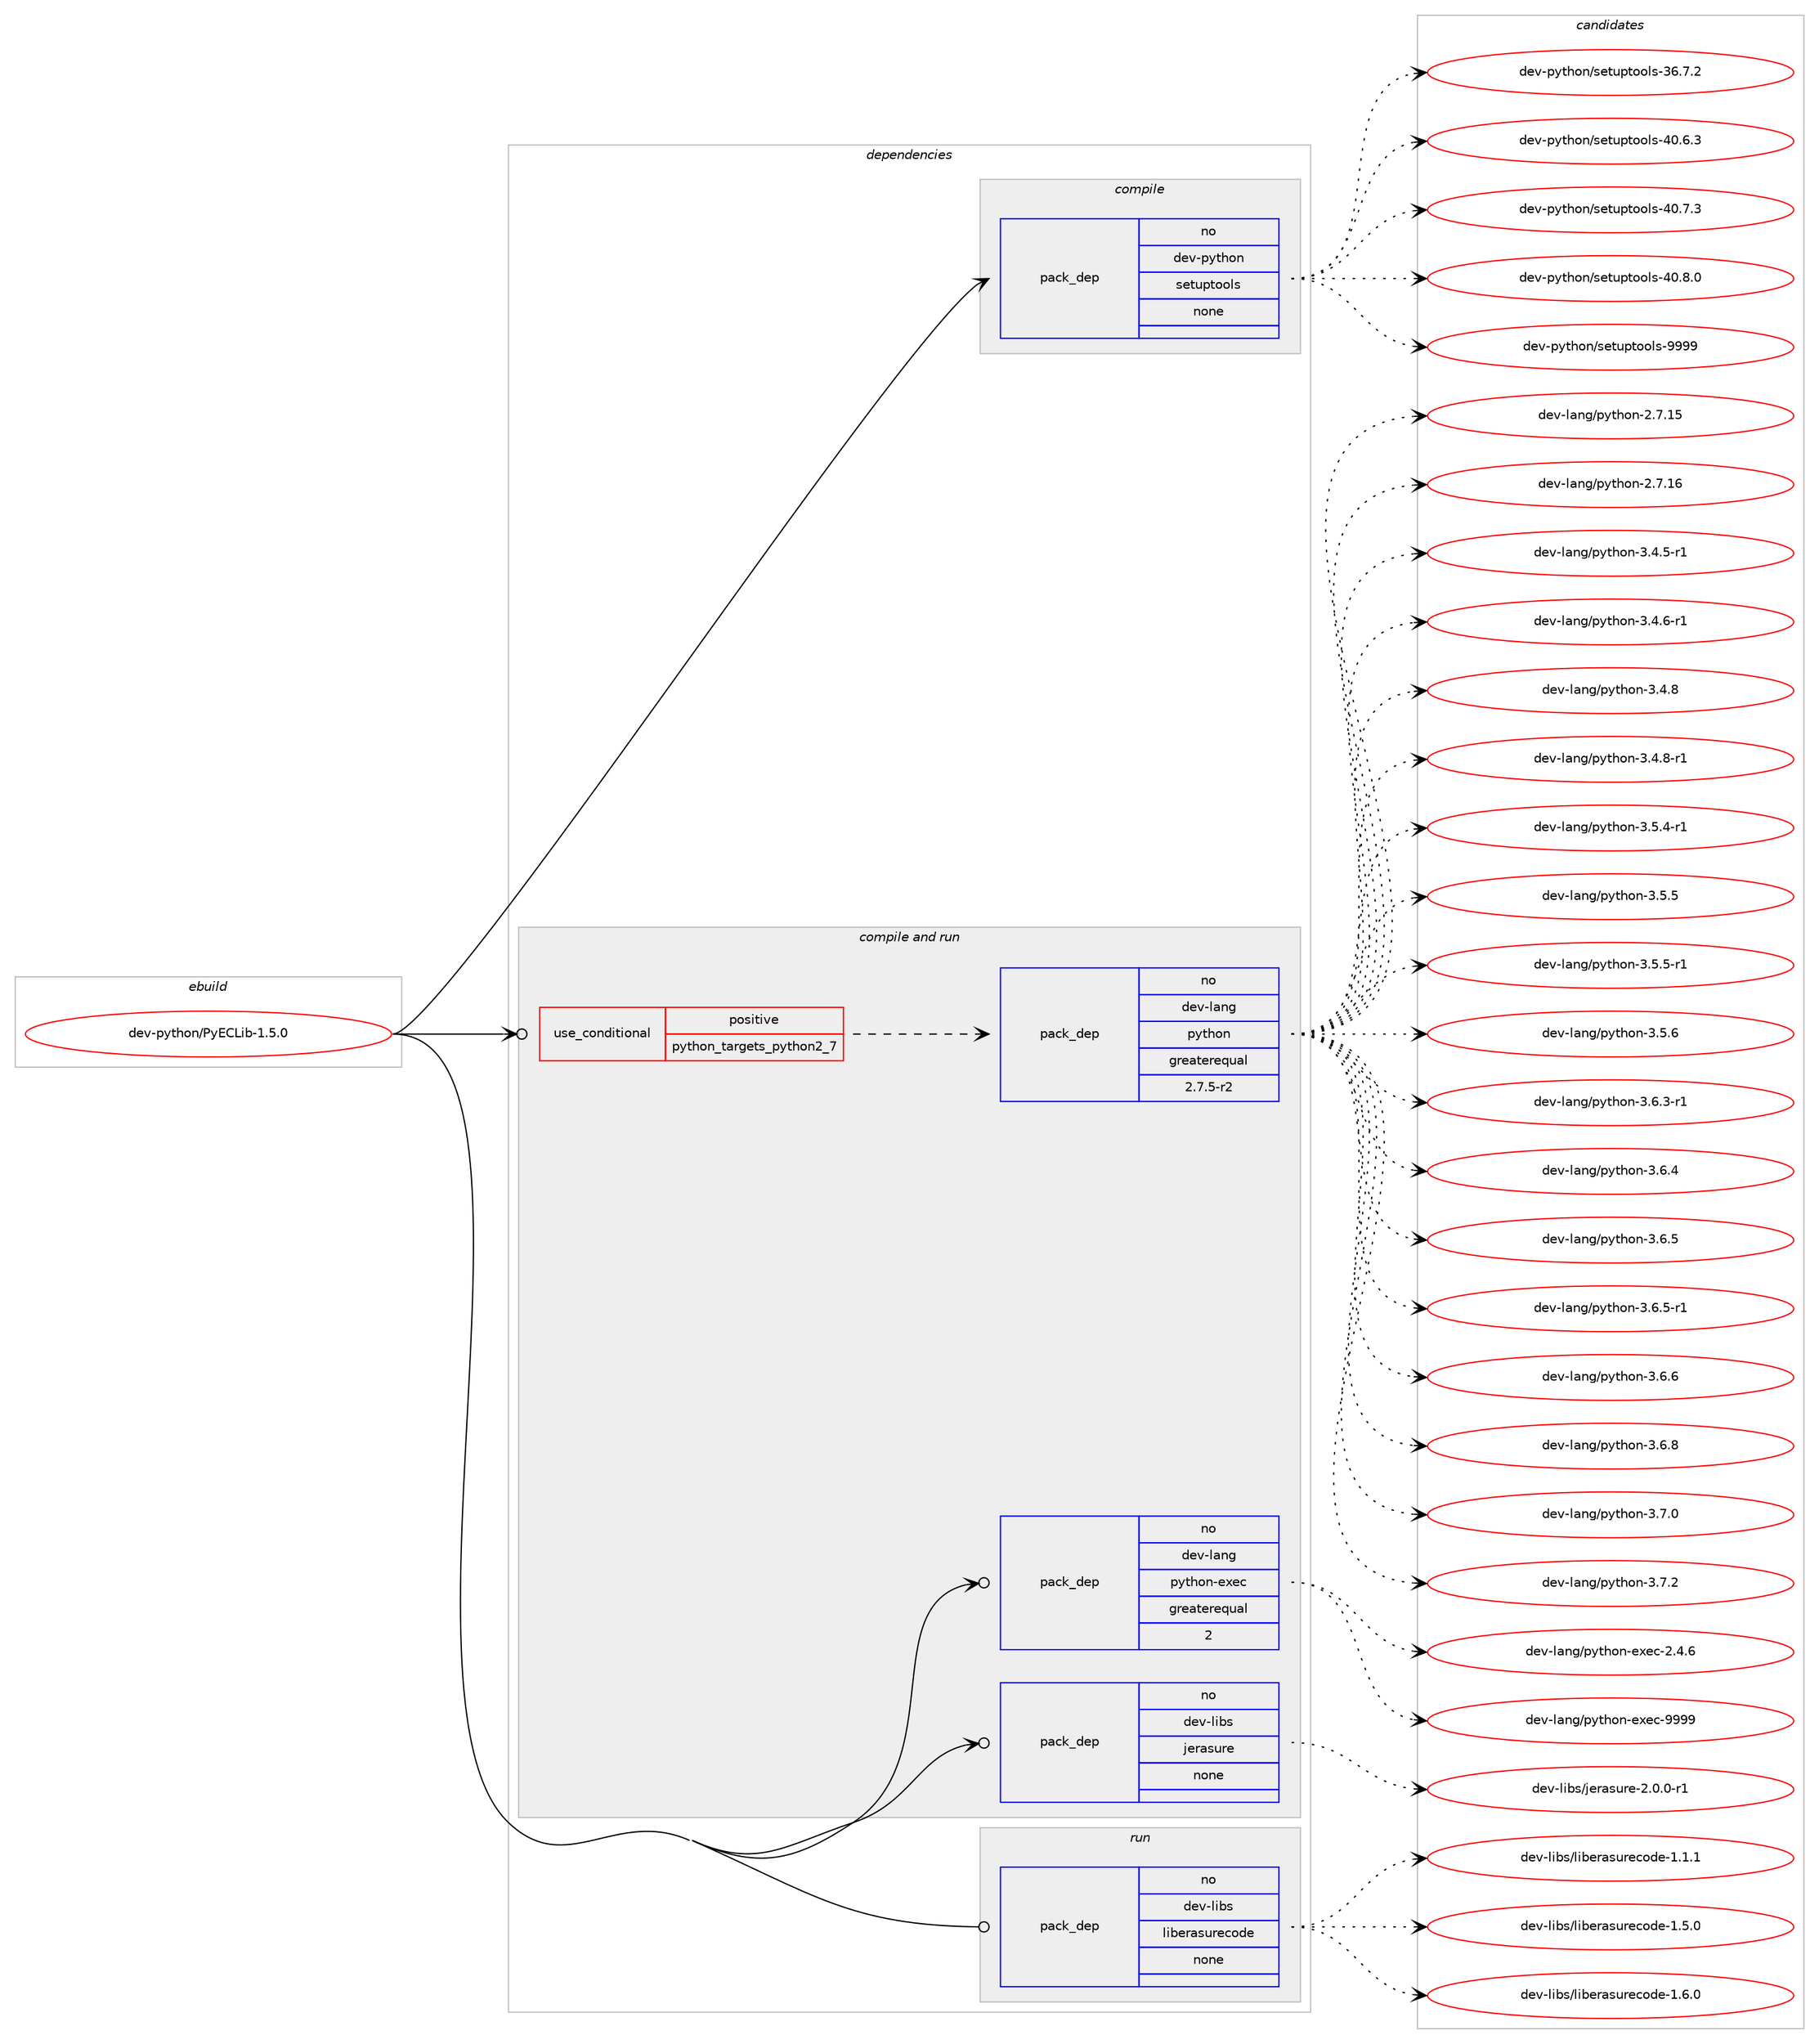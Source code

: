 digraph prolog {

# *************
# Graph options
# *************

newrank=true;
concentrate=true;
compound=true;
graph [rankdir=LR,fontname=Helvetica,fontsize=10,ranksep=1.5];#, ranksep=2.5, nodesep=0.2];
edge  [arrowhead=vee];
node  [fontname=Helvetica,fontsize=10];

# **********
# The ebuild
# **********

subgraph cluster_leftcol {
color=gray;
rank=same;
label=<<i>ebuild</i>>;
id [label="dev-python/PyECLib-1.5.0", color=red, width=4, href="../dev-python/PyECLib-1.5.0.svg"];
}

# ****************
# The dependencies
# ****************

subgraph cluster_midcol {
color=gray;
label=<<i>dependencies</i>>;
subgraph cluster_compile {
fillcolor="#eeeeee";
style=filled;
label=<<i>compile</i>>;
subgraph pack1003464 {
dependency1397065 [label=<<TABLE BORDER="0" CELLBORDER="1" CELLSPACING="0" CELLPADDING="4" WIDTH="220"><TR><TD ROWSPAN="6" CELLPADDING="30">pack_dep</TD></TR><TR><TD WIDTH="110">no</TD></TR><TR><TD>dev-python</TD></TR><TR><TD>setuptools</TD></TR><TR><TD>none</TD></TR><TR><TD></TD></TR></TABLE>>, shape=none, color=blue];
}
id:e -> dependency1397065:w [weight=20,style="solid",arrowhead="vee"];
}
subgraph cluster_compileandrun {
fillcolor="#eeeeee";
style=filled;
label=<<i>compile and run</i>>;
subgraph cond370377 {
dependency1397066 [label=<<TABLE BORDER="0" CELLBORDER="1" CELLSPACING="0" CELLPADDING="4"><TR><TD ROWSPAN="3" CELLPADDING="10">use_conditional</TD></TR><TR><TD>positive</TD></TR><TR><TD>python_targets_python2_7</TD></TR></TABLE>>, shape=none, color=red];
subgraph pack1003465 {
dependency1397067 [label=<<TABLE BORDER="0" CELLBORDER="1" CELLSPACING="0" CELLPADDING="4" WIDTH="220"><TR><TD ROWSPAN="6" CELLPADDING="30">pack_dep</TD></TR><TR><TD WIDTH="110">no</TD></TR><TR><TD>dev-lang</TD></TR><TR><TD>python</TD></TR><TR><TD>greaterequal</TD></TR><TR><TD>2.7.5-r2</TD></TR></TABLE>>, shape=none, color=blue];
}
dependency1397066:e -> dependency1397067:w [weight=20,style="dashed",arrowhead="vee"];
}
id:e -> dependency1397066:w [weight=20,style="solid",arrowhead="odotvee"];
subgraph pack1003466 {
dependency1397068 [label=<<TABLE BORDER="0" CELLBORDER="1" CELLSPACING="0" CELLPADDING="4" WIDTH="220"><TR><TD ROWSPAN="6" CELLPADDING="30">pack_dep</TD></TR><TR><TD WIDTH="110">no</TD></TR><TR><TD>dev-lang</TD></TR><TR><TD>python-exec</TD></TR><TR><TD>greaterequal</TD></TR><TR><TD>2</TD></TR></TABLE>>, shape=none, color=blue];
}
id:e -> dependency1397068:w [weight=20,style="solid",arrowhead="odotvee"];
subgraph pack1003467 {
dependency1397069 [label=<<TABLE BORDER="0" CELLBORDER="1" CELLSPACING="0" CELLPADDING="4" WIDTH="220"><TR><TD ROWSPAN="6" CELLPADDING="30">pack_dep</TD></TR><TR><TD WIDTH="110">no</TD></TR><TR><TD>dev-libs</TD></TR><TR><TD>jerasure</TD></TR><TR><TD>none</TD></TR><TR><TD></TD></TR></TABLE>>, shape=none, color=blue];
}
id:e -> dependency1397069:w [weight=20,style="solid",arrowhead="odotvee"];
}
subgraph cluster_run {
fillcolor="#eeeeee";
style=filled;
label=<<i>run</i>>;
subgraph pack1003468 {
dependency1397070 [label=<<TABLE BORDER="0" CELLBORDER="1" CELLSPACING="0" CELLPADDING="4" WIDTH="220"><TR><TD ROWSPAN="6" CELLPADDING="30">pack_dep</TD></TR><TR><TD WIDTH="110">no</TD></TR><TR><TD>dev-libs</TD></TR><TR><TD>liberasurecode</TD></TR><TR><TD>none</TD></TR><TR><TD></TD></TR></TABLE>>, shape=none, color=blue];
}
id:e -> dependency1397070:w [weight=20,style="solid",arrowhead="odot"];
}
}

# **************
# The candidates
# **************

subgraph cluster_choices {
rank=same;
color=gray;
label=<<i>candidates</i>>;

subgraph choice1003464 {
color=black;
nodesep=1;
choice100101118451121211161041111104711510111611711211611111110811545515446554650 [label="dev-python/setuptools-36.7.2", color=red, width=4,href="../dev-python/setuptools-36.7.2.svg"];
choice100101118451121211161041111104711510111611711211611111110811545524846544651 [label="dev-python/setuptools-40.6.3", color=red, width=4,href="../dev-python/setuptools-40.6.3.svg"];
choice100101118451121211161041111104711510111611711211611111110811545524846554651 [label="dev-python/setuptools-40.7.3", color=red, width=4,href="../dev-python/setuptools-40.7.3.svg"];
choice100101118451121211161041111104711510111611711211611111110811545524846564648 [label="dev-python/setuptools-40.8.0", color=red, width=4,href="../dev-python/setuptools-40.8.0.svg"];
choice10010111845112121116104111110471151011161171121161111111081154557575757 [label="dev-python/setuptools-9999", color=red, width=4,href="../dev-python/setuptools-9999.svg"];
dependency1397065:e -> choice100101118451121211161041111104711510111611711211611111110811545515446554650:w [style=dotted,weight="100"];
dependency1397065:e -> choice100101118451121211161041111104711510111611711211611111110811545524846544651:w [style=dotted,weight="100"];
dependency1397065:e -> choice100101118451121211161041111104711510111611711211611111110811545524846554651:w [style=dotted,weight="100"];
dependency1397065:e -> choice100101118451121211161041111104711510111611711211611111110811545524846564648:w [style=dotted,weight="100"];
dependency1397065:e -> choice10010111845112121116104111110471151011161171121161111111081154557575757:w [style=dotted,weight="100"];
}
subgraph choice1003465 {
color=black;
nodesep=1;
choice10010111845108971101034711212111610411111045504655464953 [label="dev-lang/python-2.7.15", color=red, width=4,href="../dev-lang/python-2.7.15.svg"];
choice10010111845108971101034711212111610411111045504655464954 [label="dev-lang/python-2.7.16", color=red, width=4,href="../dev-lang/python-2.7.16.svg"];
choice1001011184510897110103471121211161041111104551465246534511449 [label="dev-lang/python-3.4.5-r1", color=red, width=4,href="../dev-lang/python-3.4.5-r1.svg"];
choice1001011184510897110103471121211161041111104551465246544511449 [label="dev-lang/python-3.4.6-r1", color=red, width=4,href="../dev-lang/python-3.4.6-r1.svg"];
choice100101118451089711010347112121116104111110455146524656 [label="dev-lang/python-3.4.8", color=red, width=4,href="../dev-lang/python-3.4.8.svg"];
choice1001011184510897110103471121211161041111104551465246564511449 [label="dev-lang/python-3.4.8-r1", color=red, width=4,href="../dev-lang/python-3.4.8-r1.svg"];
choice1001011184510897110103471121211161041111104551465346524511449 [label="dev-lang/python-3.5.4-r1", color=red, width=4,href="../dev-lang/python-3.5.4-r1.svg"];
choice100101118451089711010347112121116104111110455146534653 [label="dev-lang/python-3.5.5", color=red, width=4,href="../dev-lang/python-3.5.5.svg"];
choice1001011184510897110103471121211161041111104551465346534511449 [label="dev-lang/python-3.5.5-r1", color=red, width=4,href="../dev-lang/python-3.5.5-r1.svg"];
choice100101118451089711010347112121116104111110455146534654 [label="dev-lang/python-3.5.6", color=red, width=4,href="../dev-lang/python-3.5.6.svg"];
choice1001011184510897110103471121211161041111104551465446514511449 [label="dev-lang/python-3.6.3-r1", color=red, width=4,href="../dev-lang/python-3.6.3-r1.svg"];
choice100101118451089711010347112121116104111110455146544652 [label="dev-lang/python-3.6.4", color=red, width=4,href="../dev-lang/python-3.6.4.svg"];
choice100101118451089711010347112121116104111110455146544653 [label="dev-lang/python-3.6.5", color=red, width=4,href="../dev-lang/python-3.6.5.svg"];
choice1001011184510897110103471121211161041111104551465446534511449 [label="dev-lang/python-3.6.5-r1", color=red, width=4,href="../dev-lang/python-3.6.5-r1.svg"];
choice100101118451089711010347112121116104111110455146544654 [label="dev-lang/python-3.6.6", color=red, width=4,href="../dev-lang/python-3.6.6.svg"];
choice100101118451089711010347112121116104111110455146544656 [label="dev-lang/python-3.6.8", color=red, width=4,href="../dev-lang/python-3.6.8.svg"];
choice100101118451089711010347112121116104111110455146554648 [label="dev-lang/python-3.7.0", color=red, width=4,href="../dev-lang/python-3.7.0.svg"];
choice100101118451089711010347112121116104111110455146554650 [label="dev-lang/python-3.7.2", color=red, width=4,href="../dev-lang/python-3.7.2.svg"];
dependency1397067:e -> choice10010111845108971101034711212111610411111045504655464953:w [style=dotted,weight="100"];
dependency1397067:e -> choice10010111845108971101034711212111610411111045504655464954:w [style=dotted,weight="100"];
dependency1397067:e -> choice1001011184510897110103471121211161041111104551465246534511449:w [style=dotted,weight="100"];
dependency1397067:e -> choice1001011184510897110103471121211161041111104551465246544511449:w [style=dotted,weight="100"];
dependency1397067:e -> choice100101118451089711010347112121116104111110455146524656:w [style=dotted,weight="100"];
dependency1397067:e -> choice1001011184510897110103471121211161041111104551465246564511449:w [style=dotted,weight="100"];
dependency1397067:e -> choice1001011184510897110103471121211161041111104551465346524511449:w [style=dotted,weight="100"];
dependency1397067:e -> choice100101118451089711010347112121116104111110455146534653:w [style=dotted,weight="100"];
dependency1397067:e -> choice1001011184510897110103471121211161041111104551465346534511449:w [style=dotted,weight="100"];
dependency1397067:e -> choice100101118451089711010347112121116104111110455146534654:w [style=dotted,weight="100"];
dependency1397067:e -> choice1001011184510897110103471121211161041111104551465446514511449:w [style=dotted,weight="100"];
dependency1397067:e -> choice100101118451089711010347112121116104111110455146544652:w [style=dotted,weight="100"];
dependency1397067:e -> choice100101118451089711010347112121116104111110455146544653:w [style=dotted,weight="100"];
dependency1397067:e -> choice1001011184510897110103471121211161041111104551465446534511449:w [style=dotted,weight="100"];
dependency1397067:e -> choice100101118451089711010347112121116104111110455146544654:w [style=dotted,weight="100"];
dependency1397067:e -> choice100101118451089711010347112121116104111110455146544656:w [style=dotted,weight="100"];
dependency1397067:e -> choice100101118451089711010347112121116104111110455146554648:w [style=dotted,weight="100"];
dependency1397067:e -> choice100101118451089711010347112121116104111110455146554650:w [style=dotted,weight="100"];
}
subgraph choice1003466 {
color=black;
nodesep=1;
choice1001011184510897110103471121211161041111104510112010199455046524654 [label="dev-lang/python-exec-2.4.6", color=red, width=4,href="../dev-lang/python-exec-2.4.6.svg"];
choice10010111845108971101034711212111610411111045101120101994557575757 [label="dev-lang/python-exec-9999", color=red, width=4,href="../dev-lang/python-exec-9999.svg"];
dependency1397068:e -> choice1001011184510897110103471121211161041111104510112010199455046524654:w [style=dotted,weight="100"];
dependency1397068:e -> choice10010111845108971101034711212111610411111045101120101994557575757:w [style=dotted,weight="100"];
}
subgraph choice1003467 {
color=black;
nodesep=1;
choice100101118451081059811547106101114971151171141014550464846484511449 [label="dev-libs/jerasure-2.0.0-r1", color=red, width=4,href="../dev-libs/jerasure-2.0.0-r1.svg"];
dependency1397069:e -> choice100101118451081059811547106101114971151171141014550464846484511449:w [style=dotted,weight="100"];
}
subgraph choice1003468 {
color=black;
nodesep=1;
choice100101118451081059811547108105981011149711511711410199111100101454946494649 [label="dev-libs/liberasurecode-1.1.1", color=red, width=4,href="../dev-libs/liberasurecode-1.1.1.svg"];
choice100101118451081059811547108105981011149711511711410199111100101454946534648 [label="dev-libs/liberasurecode-1.5.0", color=red, width=4,href="../dev-libs/liberasurecode-1.5.0.svg"];
choice100101118451081059811547108105981011149711511711410199111100101454946544648 [label="dev-libs/liberasurecode-1.6.0", color=red, width=4,href="../dev-libs/liberasurecode-1.6.0.svg"];
dependency1397070:e -> choice100101118451081059811547108105981011149711511711410199111100101454946494649:w [style=dotted,weight="100"];
dependency1397070:e -> choice100101118451081059811547108105981011149711511711410199111100101454946534648:w [style=dotted,weight="100"];
dependency1397070:e -> choice100101118451081059811547108105981011149711511711410199111100101454946544648:w [style=dotted,weight="100"];
}
}

}
